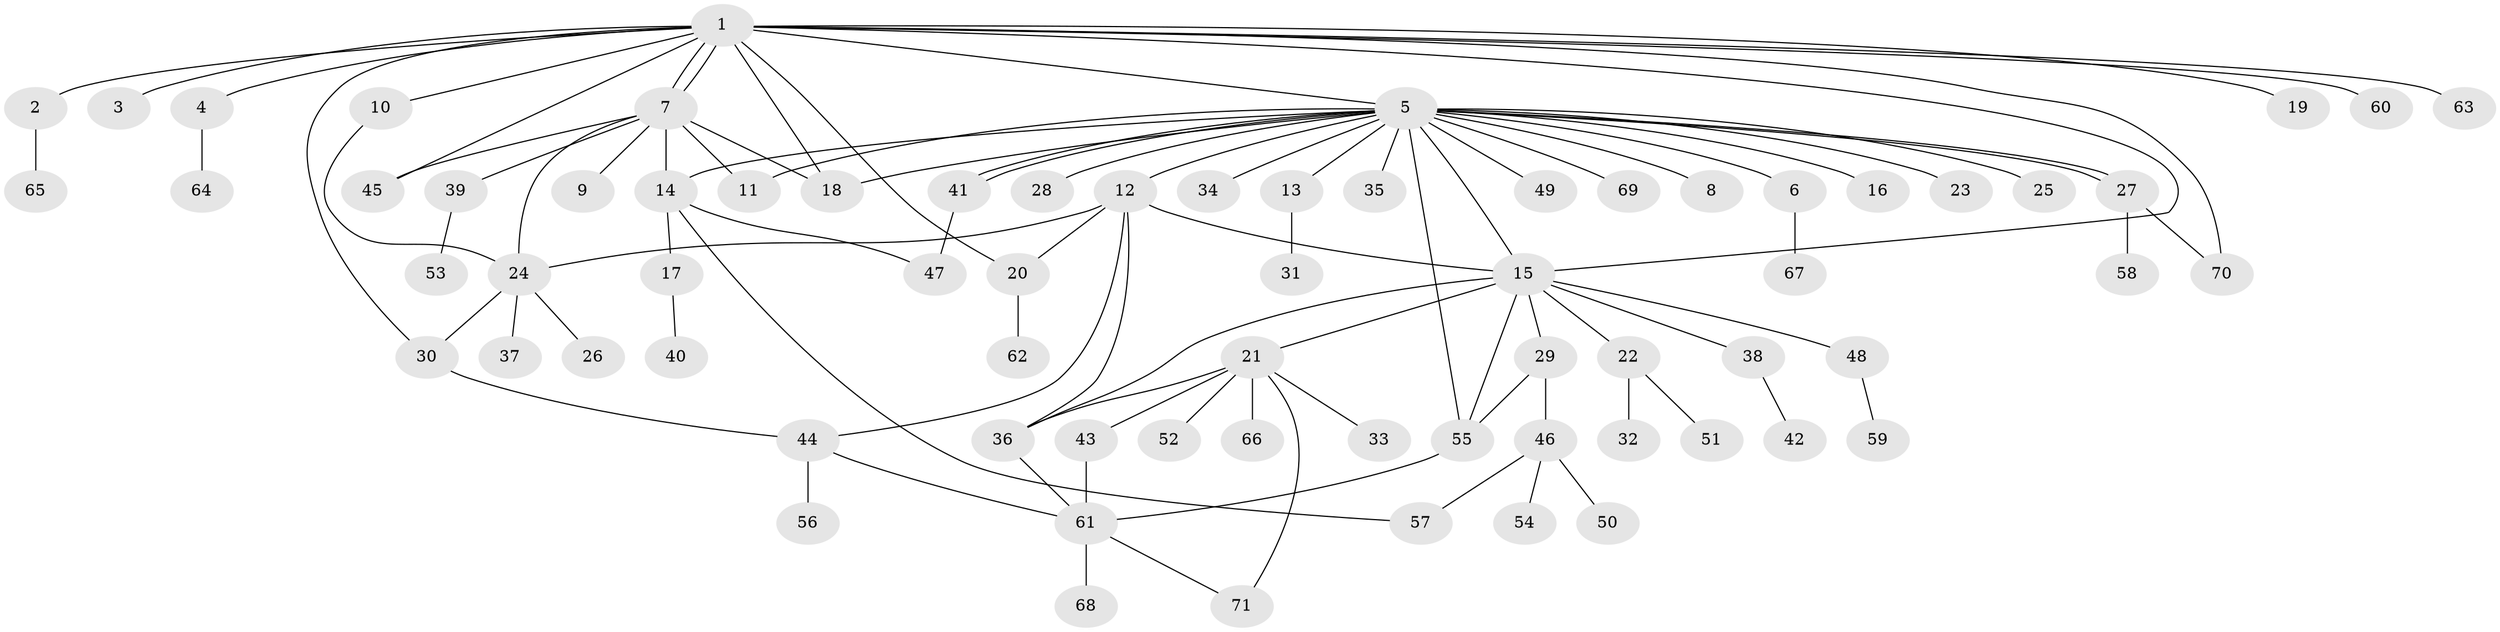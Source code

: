 // Generated by graph-tools (version 1.1) at 2025/11/02/27/25 16:11:12]
// undirected, 71 vertices, 96 edges
graph export_dot {
graph [start="1"]
  node [color=gray90,style=filled];
  1;
  2;
  3;
  4;
  5;
  6;
  7;
  8;
  9;
  10;
  11;
  12;
  13;
  14;
  15;
  16;
  17;
  18;
  19;
  20;
  21;
  22;
  23;
  24;
  25;
  26;
  27;
  28;
  29;
  30;
  31;
  32;
  33;
  34;
  35;
  36;
  37;
  38;
  39;
  40;
  41;
  42;
  43;
  44;
  45;
  46;
  47;
  48;
  49;
  50;
  51;
  52;
  53;
  54;
  55;
  56;
  57;
  58;
  59;
  60;
  61;
  62;
  63;
  64;
  65;
  66;
  67;
  68;
  69;
  70;
  71;
  1 -- 2;
  1 -- 3;
  1 -- 4;
  1 -- 5;
  1 -- 7;
  1 -- 7;
  1 -- 10;
  1 -- 15;
  1 -- 18;
  1 -- 19;
  1 -- 20;
  1 -- 30;
  1 -- 45;
  1 -- 60;
  1 -- 63;
  1 -- 70;
  2 -- 65;
  4 -- 64;
  5 -- 6;
  5 -- 8;
  5 -- 11;
  5 -- 12;
  5 -- 13;
  5 -- 14;
  5 -- 15;
  5 -- 16;
  5 -- 18;
  5 -- 23;
  5 -- 25;
  5 -- 27;
  5 -- 27;
  5 -- 28;
  5 -- 34;
  5 -- 35;
  5 -- 41;
  5 -- 41;
  5 -- 49;
  5 -- 55;
  5 -- 69;
  6 -- 67;
  7 -- 9;
  7 -- 11;
  7 -- 14;
  7 -- 18;
  7 -- 24;
  7 -- 39;
  7 -- 45;
  10 -- 24;
  12 -- 15;
  12 -- 20;
  12 -- 24;
  12 -- 36;
  12 -- 44;
  13 -- 31;
  14 -- 17;
  14 -- 47;
  14 -- 57;
  15 -- 21;
  15 -- 22;
  15 -- 29;
  15 -- 36;
  15 -- 38;
  15 -- 48;
  15 -- 55;
  17 -- 40;
  20 -- 62;
  21 -- 33;
  21 -- 36;
  21 -- 43;
  21 -- 52;
  21 -- 66;
  21 -- 71;
  22 -- 32;
  22 -- 51;
  24 -- 26;
  24 -- 30;
  24 -- 37;
  27 -- 58;
  27 -- 70;
  29 -- 46;
  29 -- 55;
  30 -- 44;
  36 -- 61;
  38 -- 42;
  39 -- 53;
  41 -- 47;
  43 -- 61;
  44 -- 56;
  44 -- 61;
  46 -- 50;
  46 -- 54;
  46 -- 57;
  48 -- 59;
  55 -- 61;
  61 -- 68;
  61 -- 71;
}
